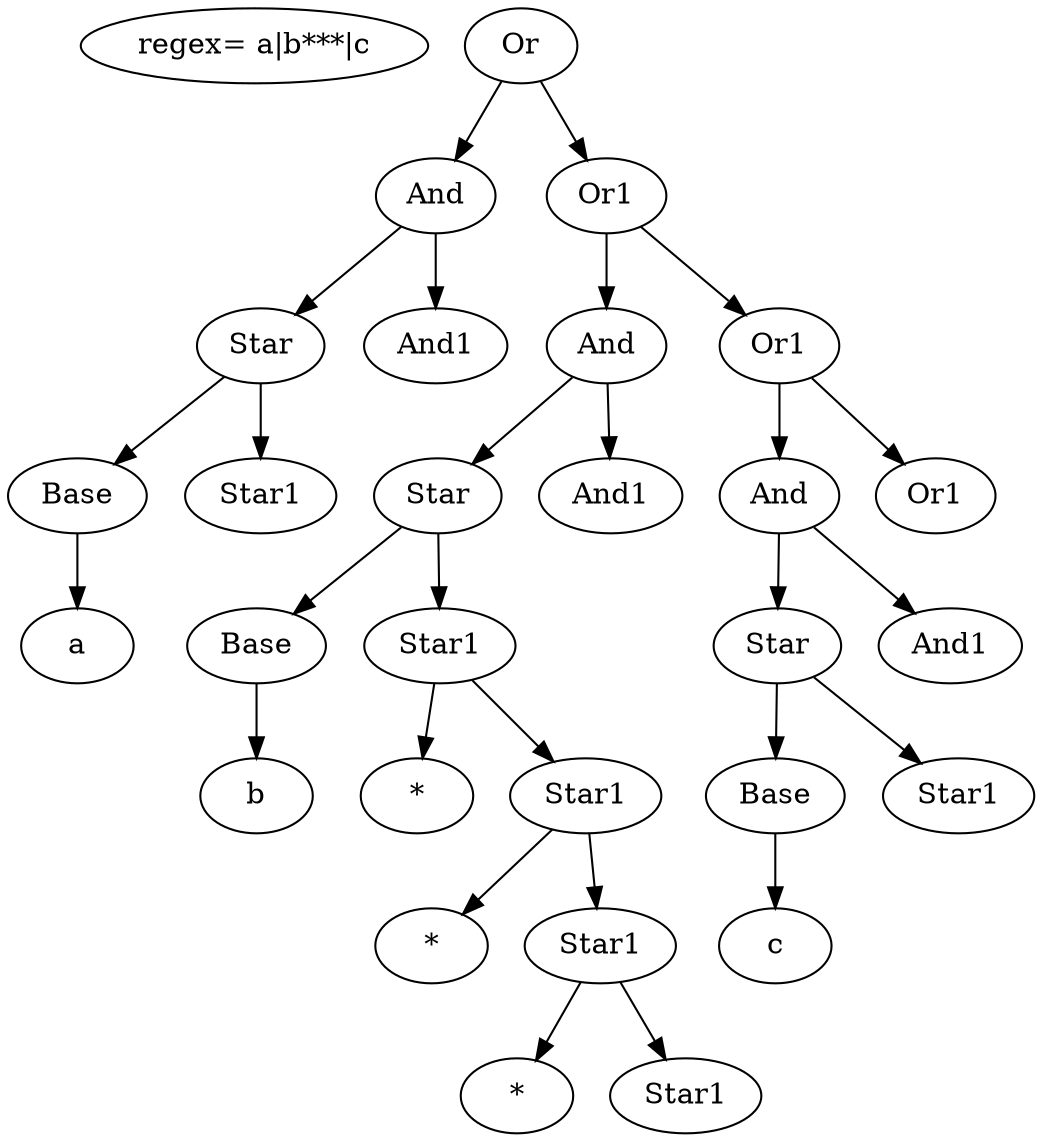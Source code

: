 digraph G {
E [label="regex= a|b***|c"];
0 [label="Or"];
1 [label="And"];
2 [label="Star"];
3 [label="Base"];
4 [label="a"];
6 [label="Star1"];
8 [label="And1"];
10 [label="Or1"];
11 [label="And"];
12 [label="Star"];
13 [label="Base"];
14 [label="b"];
16 [label="Star1"];
17 [label="*"];
19 [label="Star1"];
20 [label="*"];
22 [label="Star1"];
23 [label="*"];
25 [label="Star1"];
27 [label="And1"];
29 [label="Or1"];
30 [label="And"];
31 [label="Star"];
32 [label="Base"];
33 [label="c"];
35 [label="Star1"];
37 [label="And1"];
39 [label="Or1"];
0 -> 1;
0 -> 10;
1 -> 2;
1 -> 8;
2 -> 3;
2 -> 6;
3 -> 4;
10 -> 11;
10 -> 29;
11 -> 27;
11 -> 12;
12 -> 16;
12 -> 13;
13 -> 14;
16 -> 17;
16 -> 19;
19 -> 20;
19 -> 22;
22 -> 23;
22 -> 25;
29 -> 39;
29 -> 30;
30 -> 37;
30 -> 31;
31 -> 32;
31 -> 35;
32 -> 33;
}
